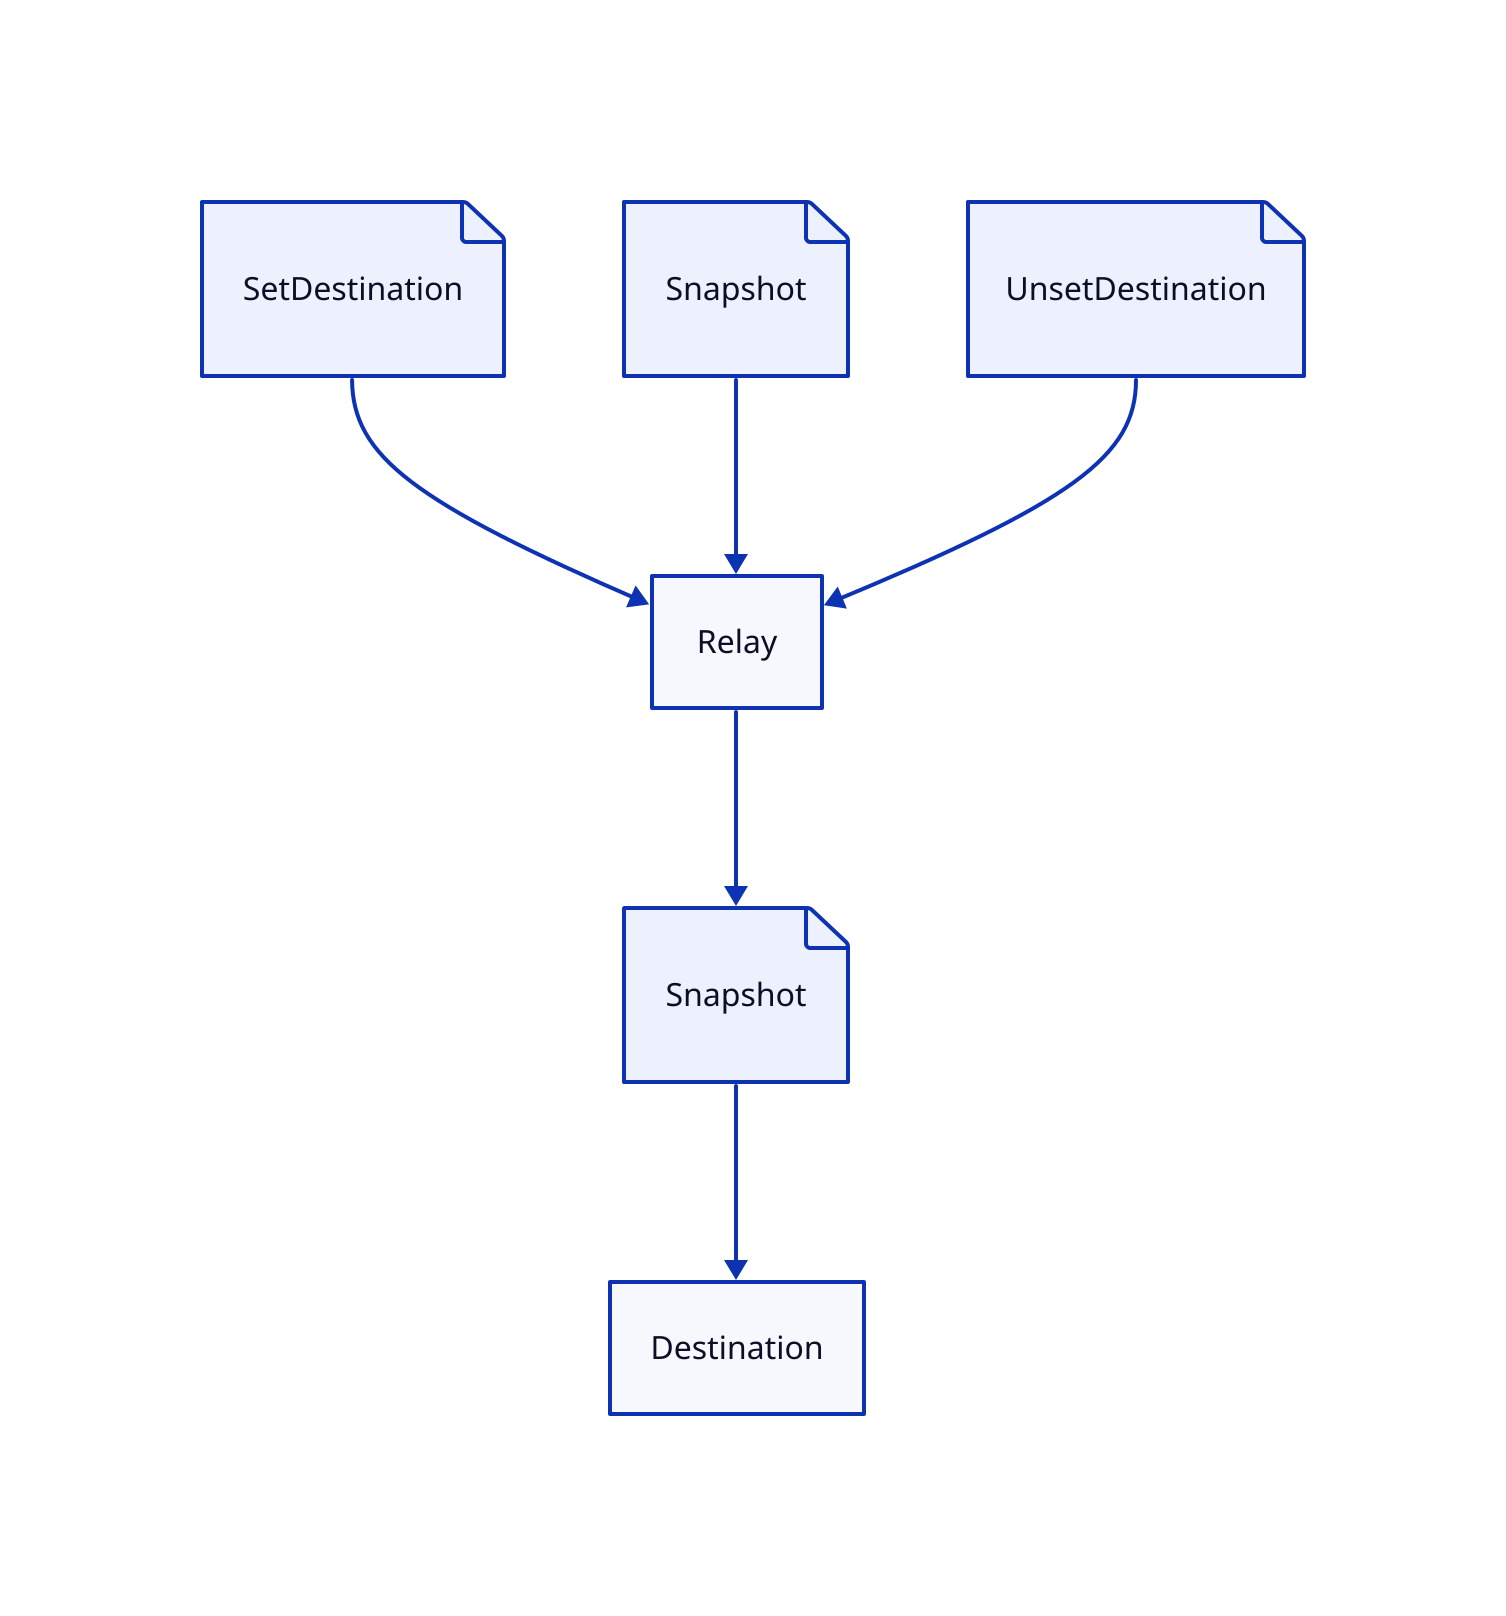 classes: {
  composition: {
    style.stroke-dash: 3
  }
}

# Input messages
SetDestination: {
  shape: page
}
SetDestination -> Relay
InputSnapshot: Snapshot {
  shape: page
}
InputSnapshot -> Relay
UnsetDestination: {
  shape: page
}
UnsetDestination -> Relay

# Main actor
Relay

# Output messages
OutputSnapshot: Snapshot {
  shape: page
}
Relay -> OutputSnapshot -> Destination

# Environment actors
Destination
